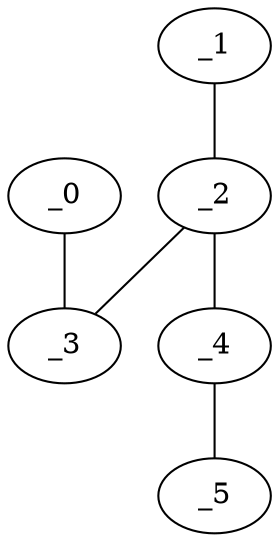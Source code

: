 graph EP1_0078 {
	_0	 [x="2.16573",
		y="3.04699"];
	_3	 [x="1.0812",
		y="2.89258"];
	_0 -- _3;
	_1	 [x="1.70304",
		y="0.626889"];
	_2	 [x="0.789732",
		y="0.6655"];
	_1 -- _2;
	_2 -- _3;
	_4	 [x="1.05086",
		y="1.66568"];
	_2 -- _4;
	_5	 [x="1.50646",
		y="2.10078"];
	_4 -- _5;
}
